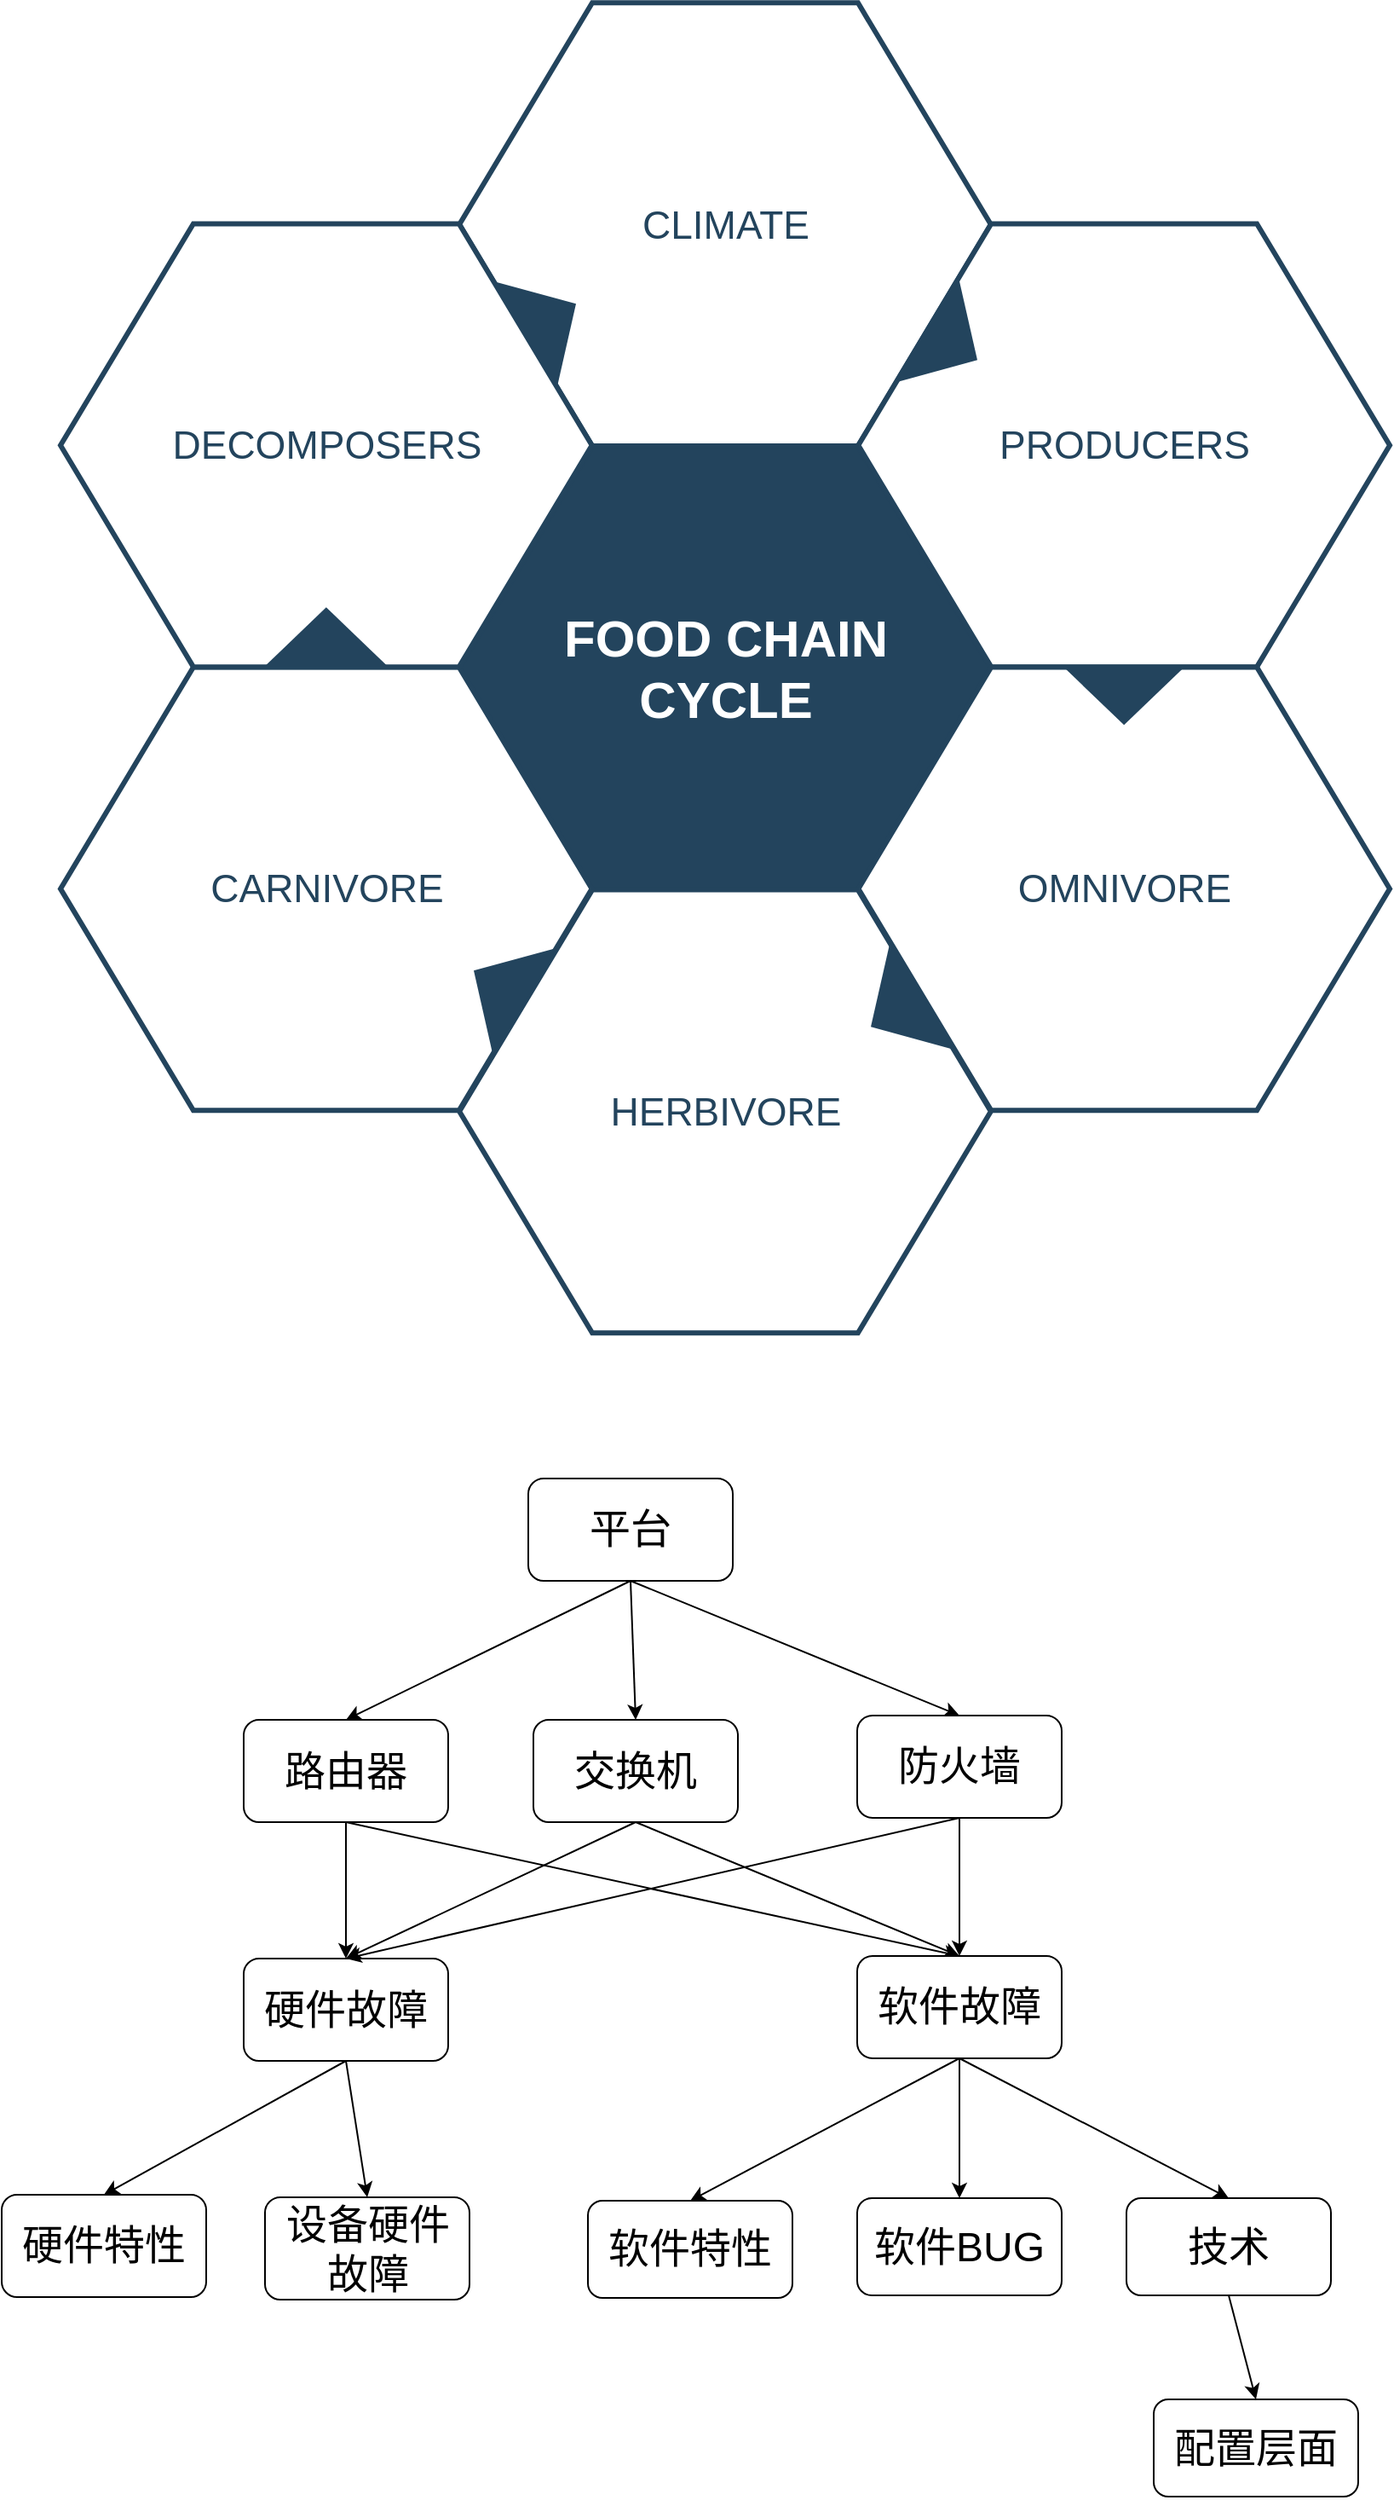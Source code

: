 <mxfile version="11.3.0" type="github" pages="1"><diagram id="07fea595-8f29-1299-0266-81d95cde20df" name="Page-1"><mxGraphModel dx="1117" dy="-1857" grid="1" gridSize="10" guides="1" tooltips="1" connect="1" arrows="1" fold="1" page="1" pageScale="1" pageWidth="1169" pageHeight="827" background="#ffffff" math="0" shadow="0"><root><mxCell id="0"/><mxCell id="1" parent="0"/><mxCell id="644" value="&lt;font style=&quot;font-size: 30px&quot; color=&quot;#ffffff&quot;&gt;&lt;b&gt;&lt;span&gt;FOOD CHAIN&lt;/span&gt;&lt;br&gt;&lt;span&gt;CYCLE&lt;/span&gt;&lt;/b&gt;&lt;/font&gt;&lt;br&gt;" style="shape=hexagon;perimeter=hexagonPerimeter2;whiteSpace=wrap;html=1;shadow=0;labelBackgroundColor=none;strokeColor=#23445D;fillColor=#23445D;gradientColor=none;fontFamily=Helvetica;fontSize=23;fontColor=#23445d;align=center;strokeWidth=3;" parent="1" vertex="1"><mxGeometry x="428.579" y="2764.798" width="311.842" height="259.868" as="geometry"/></mxCell><mxCell id="645" value="" style="triangle;whiteSpace=wrap;html=1;shadow=0;labelBackgroundColor=none;strokeColor=none;fillColor=#FFFFFF;fontFamily=Helvetica;fontSize=17;fontColor=#23445d;align=center;rotation=90;gradientColor=none;flipV=1;flipH=1;opacity=20;" parent="1" vertex="1"><mxGeometry x="309.5" y="2782.667" width="72" height="152" as="geometry"/></mxCell><mxCell id="646" value="&lt;font style=&quot;font-size: 23px&quot;&gt;CLIMATE&lt;/font&gt;" style="shape=hexagon;perimeter=hexagonPerimeter2;whiteSpace=wrap;html=1;shadow=0;labelBackgroundColor=none;strokeColor=#23445D;fillColor=#ffffff;gradientColor=none;fontFamily=Helvetica;fontSize=23;fontColor=#23445D;align=center;strokeWidth=3;" parent="1" vertex="1"><mxGeometry x="428.579" y="2504.667" width="311.842" height="259.868" as="geometry"/></mxCell><mxCell id="647" value="&lt;font style=&quot;font-size: 23px&quot;&gt;PRODUCERS&lt;/font&gt;" style="shape=hexagon;perimeter=hexagonPerimeter2;whiteSpace=wrap;html=1;shadow=0;labelBackgroundColor=none;strokeColor=#23445D;fillColor=#FFFFFF;gradientColor=none;fontFamily=Helvetica;fontSize=23;fontColor=#23445d;align=center;strokeWidth=3;" parent="1" vertex="1"><mxGeometry x="662.658" y="2634.2" width="311.842" height="259.868" as="geometry"/></mxCell><mxCell id="648" value="&lt;font style=&quot;font-size: 23px&quot;&gt;OMNIVORE&lt;/font&gt;" style="shape=hexagon;perimeter=hexagonPerimeter2;whiteSpace=wrap;html=1;shadow=0;labelBackgroundColor=none;strokeColor=#23445D;fillColor=#FFFFFF;gradientColor=none;fontFamily=Helvetica;fontSize=23;fontColor=#23445d;align=center;strokeWidth=3;" parent="1" vertex="1"><mxGeometry x="662.658" y="2894.265" width="311.842" height="259.868" as="geometry"/></mxCell><mxCell id="649" value="&lt;font style=&quot;font-size: 23px&quot;&gt;HERBIVORE&lt;/font&gt;" style="shape=hexagon;perimeter=hexagonPerimeter2;whiteSpace=wrap;html=1;shadow=0;labelBackgroundColor=none;strokeColor=#23445D;fillColor=#FFFFFF;gradientColor=none;fontFamily=Helvetica;fontSize=23;fontColor=#23445d;align=center;strokeWidth=3;" parent="1" vertex="1"><mxGeometry x="428.579" y="3024.798" width="311.842" height="259.868" as="geometry"/></mxCell><mxCell id="650" value="&lt;font style=&quot;font-size: 23px&quot;&gt;CARNIVORE&lt;/font&gt;" style="shape=hexagon;perimeter=hexagonPerimeter2;whiteSpace=wrap;html=1;shadow=0;labelBackgroundColor=none;strokeColor=#23445D;fillColor=#FFFFFF;gradientColor=none;fontFamily=Helvetica;fontSize=23;fontColor=#23445d;align=center;strokeWidth=3;" parent="1" vertex="1"><mxGeometry x="194.5" y="2894.265" width="311.842" height="259.868" as="geometry"/></mxCell><mxCell id="651" value="&lt;font style=&quot;font-size: 23px;&quot;&gt;DECOMPOSERS&lt;/font&gt;" style="shape=hexagon;perimeter=hexagonPerimeter2;whiteSpace=wrap;html=1;shadow=0;labelBackgroundColor=none;strokeColor=#23445D;fillColor=#ffffff;gradientColor=none;fontFamily=Helvetica;fontSize=23;fontColor=#23445D;align=center;strokeWidth=3;" parent="1" vertex="1"><mxGeometry x="194.5" y="2634.2" width="311.842" height="259.868" as="geometry"/></mxCell><mxCell id="652" value="" style="triangle;whiteSpace=wrap;html=1;shadow=0;labelBackgroundColor=none;strokeColor=none;fillColor=#23445D;fontFamily=Helvetica;fontSize=17;fontColor=#23445d;align=center;rotation=31;gradientColor=none;strokeWidth=3;" parent="1" vertex="1"><mxGeometry x="700" y="2668.667" width="35" height="73" as="geometry"/></mxCell><mxCell id="653" value="" style="triangle;whiteSpace=wrap;html=1;shadow=0;labelBackgroundColor=none;strokeColor=none;fillColor=#23445D;fontFamily=Helvetica;fontSize=17;fontColor=#23445d;align=center;rotation=31;gradientColor=none;flipH=1;strokeWidth=3;" parent="1" vertex="1"><mxGeometry x="434.5" y="3044.667" width="35" height="73" as="geometry"/></mxCell><mxCell id="654" value="" style="triangle;whiteSpace=wrap;html=1;shadow=0;labelBackgroundColor=none;strokeColor=none;fillColor=#23445D;fontFamily=Helvetica;fontSize=17;fontColor=#23445d;align=center;rotation=329;gradientColor=none;strokeWidth=3;" parent="1" vertex="1"><mxGeometry x="464.5" y="2653.667" width="35" height="73" as="geometry"/></mxCell><mxCell id="655" value="" style="triangle;whiteSpace=wrap;html=1;shadow=0;labelBackgroundColor=none;strokeColor=none;fillColor=#23445D;fontFamily=Helvetica;fontSize=17;fontColor=#23445d;align=center;rotation=329;gradientColor=none;flipH=1;strokeWidth=3;" parent="1" vertex="1"><mxGeometry x="667.5" y="3059.667" width="35" height="73" as="geometry"/></mxCell><mxCell id="656" value="" style="triangle;whiteSpace=wrap;html=1;shadow=0;labelBackgroundColor=none;strokeColor=none;fillColor=#23445D;fontFamily=Helvetica;fontSize=17;fontColor=#23445d;align=center;rotation=90;gradientColor=none;strokeWidth=3;" parent="1" vertex="1"><mxGeometry x="801.079" y="2874.167" width="35" height="73" as="geometry"/></mxCell><mxCell id="657" value="" style="triangle;whiteSpace=wrap;html=1;shadow=0;labelBackgroundColor=none;strokeColor=none;fillColor=#23445D;fontFamily=Helvetica;fontSize=17;fontColor=#23445d;align=center;rotation=90;gradientColor=none;flipH=1;strokeWidth=3;" parent="1" vertex="1"><mxGeometry x="332.921" y="2840.167" width="35" height="73" as="geometry"/></mxCell><mxCell id="08eI2hIBg5m5v99Y7Up8-661" style="edgeStyle=none;rounded=0;orthogonalLoop=1;jettySize=auto;html=1;exitX=0.5;exitY=1;exitDx=0;exitDy=0;entryX=0.5;entryY=0;entryDx=0;entryDy=0;" edge="1" parent="1" source="08eI2hIBg5m5v99Y7Up8-657" target="08eI2hIBg5m5v99Y7Up8-658"><mxGeometry relative="1" as="geometry"/></mxCell><mxCell id="08eI2hIBg5m5v99Y7Up8-662" style="edgeStyle=none;rounded=0;orthogonalLoop=1;jettySize=auto;html=1;exitX=0.5;exitY=1;exitDx=0;exitDy=0;entryX=0.5;entryY=0;entryDx=0;entryDy=0;" edge="1" parent="1" source="08eI2hIBg5m5v99Y7Up8-657" target="08eI2hIBg5m5v99Y7Up8-659"><mxGeometry relative="1" as="geometry"/></mxCell><mxCell id="08eI2hIBg5m5v99Y7Up8-665" style="edgeStyle=none;rounded=0;orthogonalLoop=1;jettySize=auto;html=1;exitX=0.5;exitY=1;exitDx=0;exitDy=0;entryX=0.5;entryY=0;entryDx=0;entryDy=0;" edge="1" parent="1" source="08eI2hIBg5m5v99Y7Up8-657" target="08eI2hIBg5m5v99Y7Up8-666"><mxGeometry relative="1" as="geometry"><mxPoint x="681" y="3515" as="targetPoint"/></mxGeometry></mxCell><mxCell id="08eI2hIBg5m5v99Y7Up8-657" value="&lt;font style=&quot;font-size: 24px&quot;&gt;平台&lt;/font&gt;" style="rounded=1;whiteSpace=wrap;html=1;" vertex="1" parent="1"><mxGeometry x="469" y="3370" width="120" height="60" as="geometry"/></mxCell><mxCell id="08eI2hIBg5m5v99Y7Up8-683" style="edgeStyle=none;rounded=0;orthogonalLoop=1;jettySize=auto;html=1;exitX=0.5;exitY=1;exitDx=0;exitDy=0;entryX=0.5;entryY=0;entryDx=0;entryDy=0;" edge="1" parent="1" source="08eI2hIBg5m5v99Y7Up8-659" target="08eI2hIBg5m5v99Y7Up8-667"><mxGeometry relative="1" as="geometry"/></mxCell><mxCell id="08eI2hIBg5m5v99Y7Up8-685" style="edgeStyle=none;rounded=0;orthogonalLoop=1;jettySize=auto;html=1;exitX=0.5;exitY=1;exitDx=0;exitDy=0;entryX=0.5;entryY=0;entryDx=0;entryDy=0;" edge="1" parent="1" source="08eI2hIBg5m5v99Y7Up8-659" target="08eI2hIBg5m5v99Y7Up8-670"><mxGeometry relative="1" as="geometry"/></mxCell><mxCell id="08eI2hIBg5m5v99Y7Up8-659" value="&lt;font style=&quot;font-size: 24px&quot;&gt;交换机&lt;/font&gt;" style="rounded=1;whiteSpace=wrap;html=1;" vertex="1" parent="1"><mxGeometry x="472" y="3511.5" width="120" height="60" as="geometry"/></mxCell><mxCell id="08eI2hIBg5m5v99Y7Up8-671" style="edgeStyle=none;rounded=0;orthogonalLoop=1;jettySize=auto;html=1;exitX=0.5;exitY=1;exitDx=0;exitDy=0;entryX=0.5;entryY=0;entryDx=0;entryDy=0;" edge="1" parent="1" source="08eI2hIBg5m5v99Y7Up8-658" target="08eI2hIBg5m5v99Y7Up8-667"><mxGeometry relative="1" as="geometry"/></mxCell><mxCell id="08eI2hIBg5m5v99Y7Up8-672" style="edgeStyle=none;rounded=0;orthogonalLoop=1;jettySize=auto;html=1;exitX=0.5;exitY=1;exitDx=0;exitDy=0;entryX=0.5;entryY=0;entryDx=0;entryDy=0;" edge="1" parent="1" source="08eI2hIBg5m5v99Y7Up8-658" target="08eI2hIBg5m5v99Y7Up8-670"><mxGeometry relative="1" as="geometry"/></mxCell><mxCell id="08eI2hIBg5m5v99Y7Up8-658" value="&lt;font style=&quot;font-size: 24px&quot;&gt;路由器&lt;/font&gt;" style="rounded=1;whiteSpace=wrap;html=1;" vertex="1" parent="1"><mxGeometry x="302" y="3511.5" width="120" height="60" as="geometry"/></mxCell><mxCell id="08eI2hIBg5m5v99Y7Up8-675" style="edgeStyle=none;rounded=0;orthogonalLoop=1;jettySize=auto;html=1;exitX=0.5;exitY=1;exitDx=0;exitDy=0;entryX=0.5;entryY=0;entryDx=0;entryDy=0;" edge="1" parent="1" source="08eI2hIBg5m5v99Y7Up8-667" target="08eI2hIBg5m5v99Y7Up8-673"><mxGeometry relative="1" as="geometry"/></mxCell><mxCell id="08eI2hIBg5m5v99Y7Up8-690" style="edgeStyle=none;rounded=0;orthogonalLoop=1;jettySize=auto;html=1;exitX=0.5;exitY=1;exitDx=0;exitDy=0;entryX=0.5;entryY=0;entryDx=0;entryDy=0;" edge="1" parent="1" source="08eI2hIBg5m5v99Y7Up8-667" target="08eI2hIBg5m5v99Y7Up8-689"><mxGeometry relative="1" as="geometry"/></mxCell><mxCell id="08eI2hIBg5m5v99Y7Up8-667" value="&lt;font style=&quot;font-size: 24px&quot;&gt;硬件故障&lt;/font&gt;" style="rounded=1;whiteSpace=wrap;html=1;" vertex="1" parent="1"><mxGeometry x="302" y="3651.5" width="120" height="60" as="geometry"/></mxCell><mxCell id="08eI2hIBg5m5v99Y7Up8-673" value="&lt;font style=&quot;font-size: 24px&quot;&gt;硬件特性&lt;/font&gt;" style="rounded=1;whiteSpace=wrap;html=1;" vertex="1" parent="1"><mxGeometry x="160" y="3790" width="120" height="60" as="geometry"/></mxCell><mxCell id="08eI2hIBg5m5v99Y7Up8-684" style="edgeStyle=none;rounded=0;orthogonalLoop=1;jettySize=auto;html=1;exitX=0.5;exitY=1;exitDx=0;exitDy=0;entryX=0.5;entryY=0;entryDx=0;entryDy=0;" edge="1" parent="1" source="08eI2hIBg5m5v99Y7Up8-666" target="08eI2hIBg5m5v99Y7Up8-670"><mxGeometry relative="1" as="geometry"/></mxCell><mxCell id="08eI2hIBg5m5v99Y7Up8-686" style="edgeStyle=none;rounded=0;orthogonalLoop=1;jettySize=auto;html=1;exitX=0.5;exitY=1;exitDx=0;exitDy=0;entryX=0.5;entryY=0;entryDx=0;entryDy=0;" edge="1" parent="1" source="08eI2hIBg5m5v99Y7Up8-666" target="08eI2hIBg5m5v99Y7Up8-667"><mxGeometry relative="1" as="geometry"/></mxCell><mxCell id="08eI2hIBg5m5v99Y7Up8-666" value="&lt;font style=&quot;font-size: 24px&quot;&gt;防火墙&lt;/font&gt;" style="rounded=1;whiteSpace=wrap;html=1;" vertex="1" parent="1"><mxGeometry x="662" y="3509" width="120" height="60" as="geometry"/></mxCell><mxCell id="08eI2hIBg5m5v99Y7Up8-677" style="edgeStyle=none;rounded=0;orthogonalLoop=1;jettySize=auto;html=1;exitX=0.5;exitY=1;exitDx=0;exitDy=0;entryX=0.5;entryY=0;entryDx=0;entryDy=0;" edge="1" parent="1" source="08eI2hIBg5m5v99Y7Up8-670" target="08eI2hIBg5m5v99Y7Up8-676"><mxGeometry relative="1" as="geometry"/></mxCell><mxCell id="08eI2hIBg5m5v99Y7Up8-679" style="edgeStyle=none;rounded=0;orthogonalLoop=1;jettySize=auto;html=1;exitX=0.5;exitY=1;exitDx=0;exitDy=0;entryX=0.5;entryY=0;entryDx=0;entryDy=0;" edge="1" parent="1" source="08eI2hIBg5m5v99Y7Up8-670" target="08eI2hIBg5m5v99Y7Up8-678"><mxGeometry relative="1" as="geometry"/></mxCell><mxCell id="08eI2hIBg5m5v99Y7Up8-688" style="edgeStyle=none;rounded=0;orthogonalLoop=1;jettySize=auto;html=1;exitX=0.5;exitY=1;exitDx=0;exitDy=0;entryX=0.5;entryY=0;entryDx=0;entryDy=0;" edge="1" parent="1" source="08eI2hIBg5m5v99Y7Up8-670" target="08eI2hIBg5m5v99Y7Up8-687"><mxGeometry relative="1" as="geometry"/></mxCell><mxCell id="08eI2hIBg5m5v99Y7Up8-670" value="&lt;font style=&quot;font-size: 24px&quot;&gt;软件故障&lt;/font&gt;" style="rounded=1;whiteSpace=wrap;html=1;" vertex="1" parent="1"><mxGeometry x="662" y="3650" width="120" height="60" as="geometry"/></mxCell><mxCell id="08eI2hIBg5m5v99Y7Up8-676" value="&lt;font style=&quot;font-size: 24px&quot;&gt;软件特性&lt;/font&gt;" style="rounded=1;whiteSpace=wrap;html=1;" vertex="1" parent="1"><mxGeometry x="504" y="3793.5" width="120" height="57" as="geometry"/></mxCell><mxCell id="08eI2hIBg5m5v99Y7Up8-682" style="edgeStyle=none;rounded=0;orthogonalLoop=1;jettySize=auto;html=1;exitX=0.5;exitY=1;exitDx=0;exitDy=0;entryX=0.5;entryY=0;entryDx=0;entryDy=0;" edge="1" parent="1" source="08eI2hIBg5m5v99Y7Up8-678" target="08eI2hIBg5m5v99Y7Up8-681"><mxGeometry relative="1" as="geometry"/></mxCell><mxCell id="08eI2hIBg5m5v99Y7Up8-678" value="&lt;font style=&quot;font-size: 24px&quot;&gt;技术&lt;/font&gt;" style="rounded=1;whiteSpace=wrap;html=1;" vertex="1" parent="1"><mxGeometry x="820" y="3792" width="120" height="57" as="geometry"/></mxCell><mxCell id="08eI2hIBg5m5v99Y7Up8-681" value="&lt;font style=&quot;font-size: 24px&quot;&gt;配置层面&lt;/font&gt;" style="rounded=1;whiteSpace=wrap;html=1;" vertex="1" parent="1"><mxGeometry x="836" y="3910" width="120" height="57" as="geometry"/></mxCell><mxCell id="08eI2hIBg5m5v99Y7Up8-687" value="&lt;font style=&quot;font-size: 24px&quot;&gt;软件BUG&lt;/font&gt;" style="rounded=1;whiteSpace=wrap;html=1;" vertex="1" parent="1"><mxGeometry x="662" y="3792" width="120" height="57" as="geometry"/></mxCell><mxCell id="08eI2hIBg5m5v99Y7Up8-689" value="&lt;font style=&quot;font-size: 24px&quot;&gt;设备硬件故障&lt;/font&gt;" style="rounded=1;whiteSpace=wrap;html=1;" vertex="1" parent="1"><mxGeometry x="314.5" y="3791.5" width="120" height="60" as="geometry"/></mxCell></root></mxGraphModel></diagram></mxfile>
